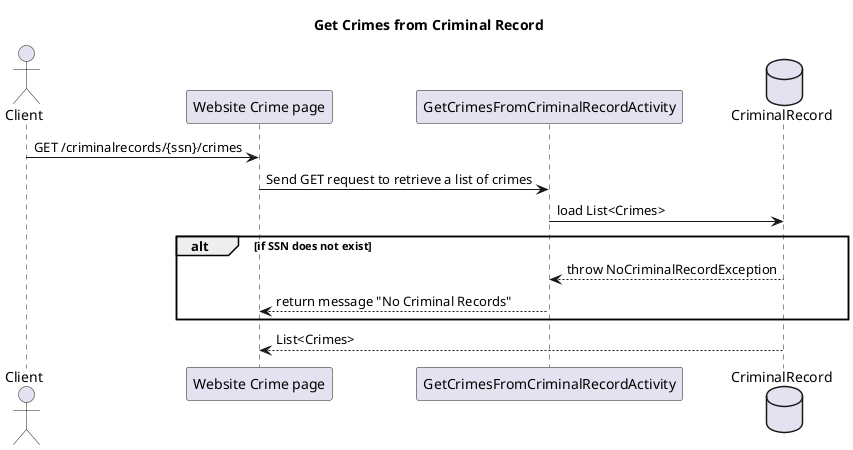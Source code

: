 @startuml
title Get Crimes from Criminal Record

actor Client
participant "Website Crime page" as CrimePage
participant GetCrimesFromCriminalRecordActivity
database CriminalRecord

Client -> CrimePage : GET /criminalrecords/{ssn}/crimes
CrimePage -> GetCrimesFromCriminalRecordActivity : Send GET request to retrieve a list of crimes
GetCrimesFromCriminalRecordActivity -> CriminalRecord : load List<Crimes>

alt if SSN does not exist
CriminalRecord --> GetCrimesFromCriminalRecordActivity : throw NoCriminalRecordException
GetCrimesFromCriminalRecordActivity --> CrimePage : return message "No Criminal Records"
end

CriminalRecord --> CrimePage : List<Crimes>

@enduml

